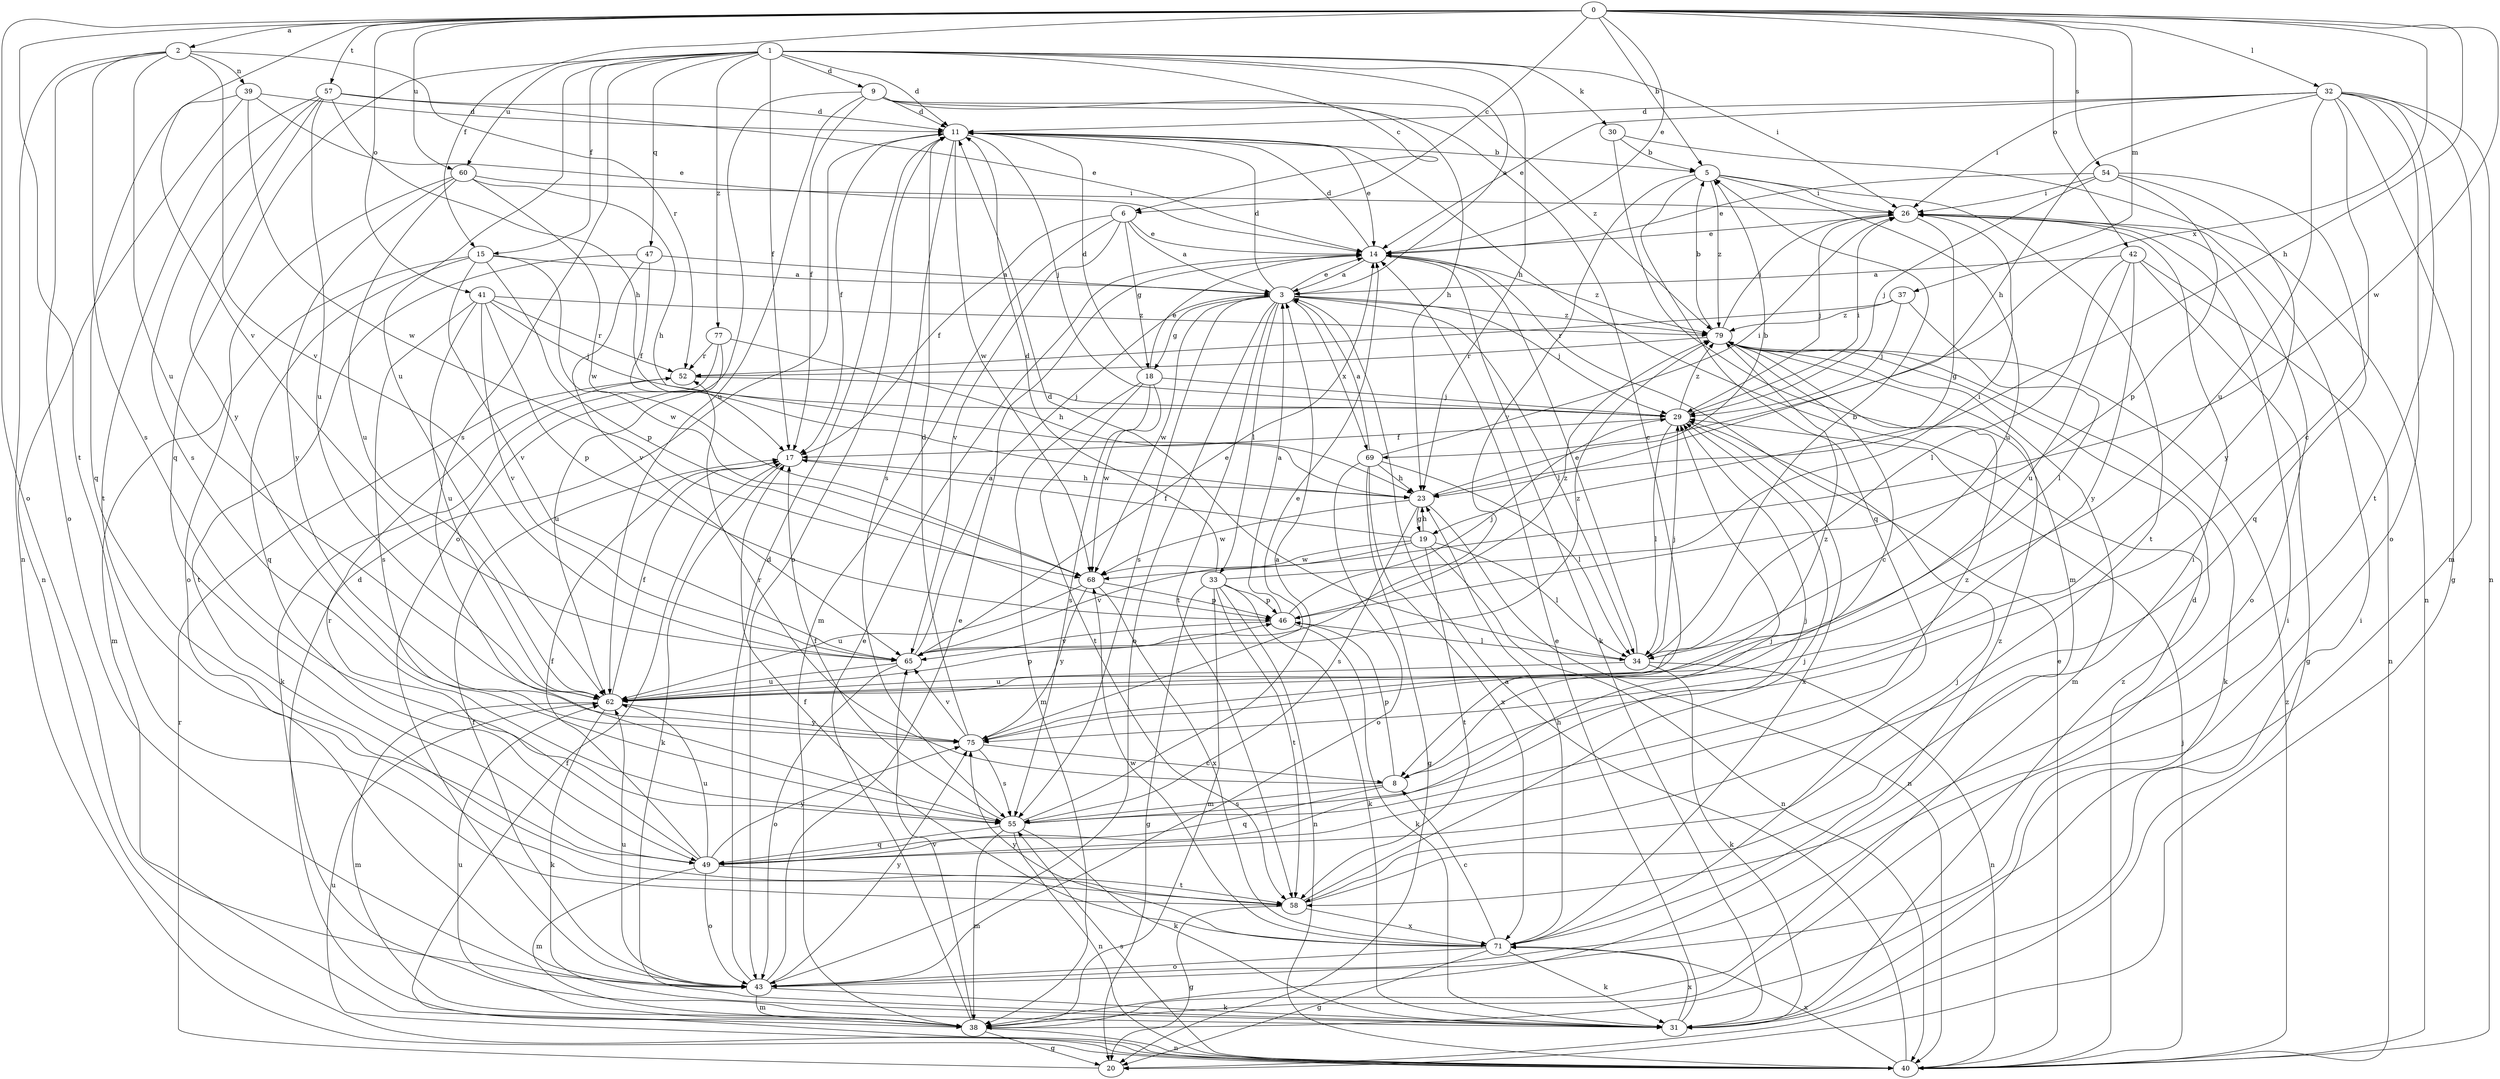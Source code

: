 strict digraph  {
0;
1;
2;
3;
5;
6;
8;
9;
11;
14;
15;
17;
18;
19;
20;
23;
26;
29;
30;
31;
32;
33;
34;
37;
38;
39;
40;
41;
42;
43;
46;
47;
49;
52;
54;
55;
57;
58;
60;
62;
65;
68;
69;
71;
75;
77;
79;
0 -> 2  [label=a];
0 -> 5  [label=b];
0 -> 6  [label=c];
0 -> 14  [label=e];
0 -> 15  [label=f];
0 -> 23  [label=h];
0 -> 32  [label=l];
0 -> 37  [label=m];
0 -> 41  [label=o];
0 -> 42  [label=o];
0 -> 43  [label=o];
0 -> 54  [label=s];
0 -> 57  [label=t];
0 -> 58  [label=t];
0 -> 60  [label=u];
0 -> 65  [label=v];
0 -> 68  [label=w];
0 -> 69  [label=x];
1 -> 3  [label=a];
1 -> 6  [label=c];
1 -> 9  [label=d];
1 -> 11  [label=d];
1 -> 15  [label=f];
1 -> 17  [label=f];
1 -> 23  [label=h];
1 -> 26  [label=i];
1 -> 30  [label=k];
1 -> 47  [label=q];
1 -> 49  [label=q];
1 -> 55  [label=s];
1 -> 60  [label=u];
1 -> 62  [label=u];
1 -> 77  [label=z];
2 -> 39  [label=n];
2 -> 40  [label=n];
2 -> 43  [label=o];
2 -> 52  [label=r];
2 -> 55  [label=s];
2 -> 62  [label=u];
2 -> 65  [label=v];
3 -> 11  [label=d];
3 -> 14  [label=e];
3 -> 18  [label=g];
3 -> 29  [label=j];
3 -> 33  [label=l];
3 -> 34  [label=l];
3 -> 43  [label=o];
3 -> 55  [label=s];
3 -> 58  [label=t];
3 -> 68  [label=w];
3 -> 69  [label=x];
3 -> 79  [label=z];
5 -> 26  [label=i];
5 -> 49  [label=q];
5 -> 58  [label=t];
5 -> 62  [label=u];
5 -> 65  [label=v];
5 -> 79  [label=z];
6 -> 3  [label=a];
6 -> 14  [label=e];
6 -> 17  [label=f];
6 -> 18  [label=g];
6 -> 38  [label=m];
6 -> 65  [label=v];
8 -> 46  [label=p];
8 -> 49  [label=q];
8 -> 52  [label=r];
8 -> 55  [label=s];
9 -> 8  [label=c];
9 -> 11  [label=d];
9 -> 17  [label=f];
9 -> 23  [label=h];
9 -> 43  [label=o];
9 -> 62  [label=u];
9 -> 79  [label=z];
11 -> 5  [label=b];
11 -> 14  [label=e];
11 -> 17  [label=f];
11 -> 29  [label=j];
11 -> 43  [label=o];
11 -> 55  [label=s];
11 -> 68  [label=w];
14 -> 3  [label=a];
14 -> 11  [label=d];
14 -> 31  [label=k];
14 -> 79  [label=z];
15 -> 3  [label=a];
15 -> 38  [label=m];
15 -> 46  [label=p];
15 -> 49  [label=q];
15 -> 65  [label=v];
15 -> 68  [label=w];
17 -> 23  [label=h];
17 -> 31  [label=k];
18 -> 11  [label=d];
18 -> 14  [label=e];
18 -> 29  [label=j];
18 -> 38  [label=m];
18 -> 55  [label=s];
18 -> 58  [label=t];
18 -> 68  [label=w];
19 -> 17  [label=f];
19 -> 23  [label=h];
19 -> 34  [label=l];
19 -> 40  [label=n];
19 -> 58  [label=t];
19 -> 65  [label=v];
19 -> 68  [label=w];
20 -> 52  [label=r];
23 -> 5  [label=b];
23 -> 19  [label=g];
23 -> 40  [label=n];
23 -> 55  [label=s];
23 -> 68  [label=w];
26 -> 14  [label=e];
26 -> 19  [label=g];
26 -> 29  [label=j];
26 -> 43  [label=o];
29 -> 17  [label=f];
29 -> 26  [label=i];
29 -> 34  [label=l];
29 -> 71  [label=x];
29 -> 79  [label=z];
30 -> 5  [label=b];
30 -> 38  [label=m];
30 -> 40  [label=n];
31 -> 14  [label=e];
31 -> 26  [label=i];
31 -> 71  [label=x];
31 -> 79  [label=z];
32 -> 8  [label=c];
32 -> 11  [label=d];
32 -> 14  [label=e];
32 -> 20  [label=g];
32 -> 23  [label=h];
32 -> 26  [label=i];
32 -> 38  [label=m];
32 -> 40  [label=n];
32 -> 43  [label=o];
32 -> 58  [label=t];
32 -> 62  [label=u];
33 -> 11  [label=d];
33 -> 20  [label=g];
33 -> 26  [label=i];
33 -> 31  [label=k];
33 -> 38  [label=m];
33 -> 40  [label=n];
33 -> 46  [label=p];
33 -> 58  [label=t];
34 -> 5  [label=b];
34 -> 11  [label=d];
34 -> 14  [label=e];
34 -> 29  [label=j];
34 -> 31  [label=k];
34 -> 40  [label=n];
34 -> 62  [label=u];
37 -> 29  [label=j];
37 -> 34  [label=l];
37 -> 52  [label=r];
37 -> 79  [label=z];
38 -> 11  [label=d];
38 -> 14  [label=e];
38 -> 20  [label=g];
38 -> 26  [label=i];
38 -> 40  [label=n];
38 -> 62  [label=u];
38 -> 65  [label=v];
39 -> 11  [label=d];
39 -> 14  [label=e];
39 -> 40  [label=n];
39 -> 49  [label=q];
39 -> 68  [label=w];
40 -> 3  [label=a];
40 -> 11  [label=d];
40 -> 14  [label=e];
40 -> 17  [label=f];
40 -> 29  [label=j];
40 -> 55  [label=s];
40 -> 62  [label=u];
40 -> 71  [label=x];
40 -> 79  [label=z];
41 -> 29  [label=j];
41 -> 46  [label=p];
41 -> 52  [label=r];
41 -> 55  [label=s];
41 -> 62  [label=u];
41 -> 65  [label=v];
41 -> 79  [label=z];
42 -> 3  [label=a];
42 -> 20  [label=g];
42 -> 34  [label=l];
42 -> 40  [label=n];
42 -> 62  [label=u];
42 -> 75  [label=y];
43 -> 11  [label=d];
43 -> 14  [label=e];
43 -> 17  [label=f];
43 -> 31  [label=k];
43 -> 38  [label=m];
43 -> 62  [label=u];
43 -> 75  [label=y];
46 -> 3  [label=a];
46 -> 29  [label=j];
46 -> 31  [label=k];
46 -> 34  [label=l];
46 -> 65  [label=v];
46 -> 79  [label=z];
47 -> 3  [label=a];
47 -> 17  [label=f];
47 -> 58  [label=t];
47 -> 65  [label=v];
49 -> 17  [label=f];
49 -> 29  [label=j];
49 -> 38  [label=m];
49 -> 43  [label=o];
49 -> 52  [label=r];
49 -> 58  [label=t];
49 -> 62  [label=u];
49 -> 75  [label=y];
52 -> 29  [label=j];
54 -> 14  [label=e];
54 -> 26  [label=i];
54 -> 29  [label=j];
54 -> 46  [label=p];
54 -> 49  [label=q];
54 -> 75  [label=y];
55 -> 3  [label=a];
55 -> 17  [label=f];
55 -> 29  [label=j];
55 -> 31  [label=k];
55 -> 38  [label=m];
55 -> 40  [label=n];
55 -> 49  [label=q];
55 -> 79  [label=z];
57 -> 11  [label=d];
57 -> 14  [label=e];
57 -> 23  [label=h];
57 -> 55  [label=s];
57 -> 58  [label=t];
57 -> 62  [label=u];
57 -> 75  [label=y];
58 -> 20  [label=g];
58 -> 26  [label=i];
58 -> 29  [label=j];
58 -> 71  [label=x];
60 -> 23  [label=h];
60 -> 26  [label=i];
60 -> 43  [label=o];
60 -> 62  [label=u];
60 -> 68  [label=w];
60 -> 75  [label=y];
62 -> 17  [label=f];
62 -> 31  [label=k];
62 -> 38  [label=m];
62 -> 46  [label=p];
62 -> 75  [label=y];
65 -> 3  [label=a];
65 -> 14  [label=e];
65 -> 43  [label=o];
65 -> 62  [label=u];
65 -> 79  [label=z];
68 -> 46  [label=p];
68 -> 62  [label=u];
68 -> 71  [label=x];
68 -> 75  [label=y];
69 -> 3  [label=a];
69 -> 20  [label=g];
69 -> 23  [label=h];
69 -> 26  [label=i];
69 -> 34  [label=l];
69 -> 43  [label=o];
69 -> 71  [label=x];
71 -> 8  [label=c];
71 -> 17  [label=f];
71 -> 20  [label=g];
71 -> 23  [label=h];
71 -> 29  [label=j];
71 -> 31  [label=k];
71 -> 43  [label=o];
71 -> 68  [label=w];
71 -> 75  [label=y];
71 -> 79  [label=z];
75 -> 8  [label=c];
75 -> 11  [label=d];
75 -> 14  [label=e];
75 -> 55  [label=s];
75 -> 65  [label=v];
75 -> 79  [label=z];
77 -> 23  [label=h];
77 -> 31  [label=k];
77 -> 52  [label=r];
77 -> 62  [label=u];
79 -> 5  [label=b];
79 -> 8  [label=c];
79 -> 26  [label=i];
79 -> 31  [label=k];
79 -> 38  [label=m];
79 -> 52  [label=r];
}
